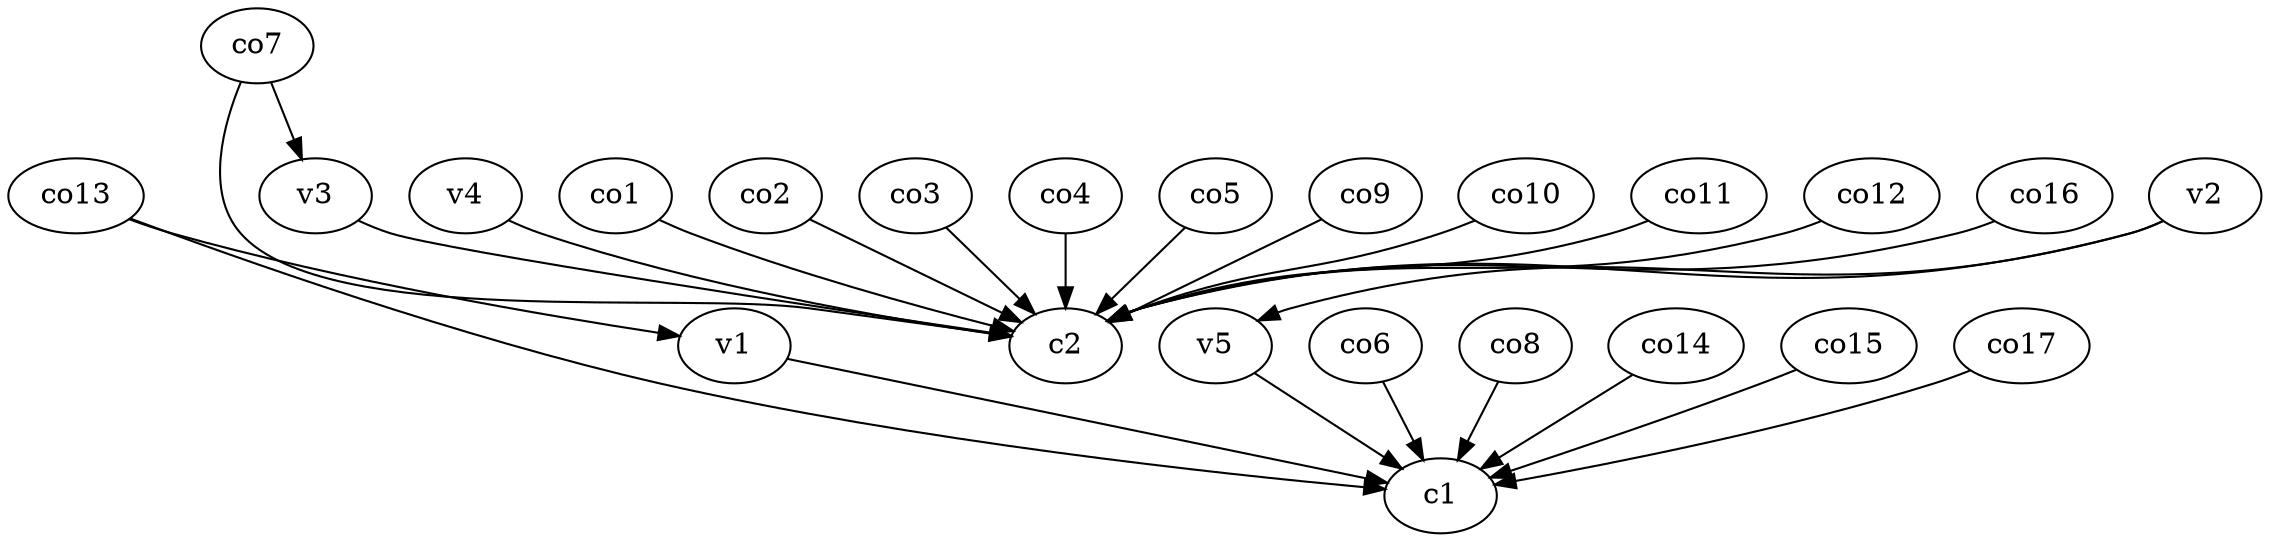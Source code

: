 strict digraph  {
c1;
c2;
v1;
v2;
v3;
v4;
v5;
co1;
co2;
co3;
co4;
co5;
co6;
co7;
co8;
co9;
co10;
co11;
co12;
co13;
co14;
co15;
co16;
co17;
v1 -> c1  [weight=1];
v2 -> c2  [weight=1];
v2 -> v5  [weight=1];
v3 -> c2  [weight=1];
v4 -> c2  [weight=1];
v5 -> c1  [weight=1];
co1 -> c2  [weight=1];
co2 -> c2  [weight=1];
co3 -> c2  [weight=1];
co4 -> c2  [weight=1];
co5 -> c2  [weight=1];
co6 -> c1  [weight=1];
co7 -> c2  [weight=1];
co7 -> v3  [weight=1];
co8 -> c1  [weight=1];
co9 -> c2  [weight=1];
co10 -> c2  [weight=1];
co11 -> c2  [weight=1];
co12 -> c2  [weight=1];
co13 -> c1  [weight=1];
co13 -> v1  [weight=1];
co14 -> c1  [weight=1];
co15 -> c1  [weight=1];
co16 -> c2  [weight=1];
co17 -> c1  [weight=1];
}
